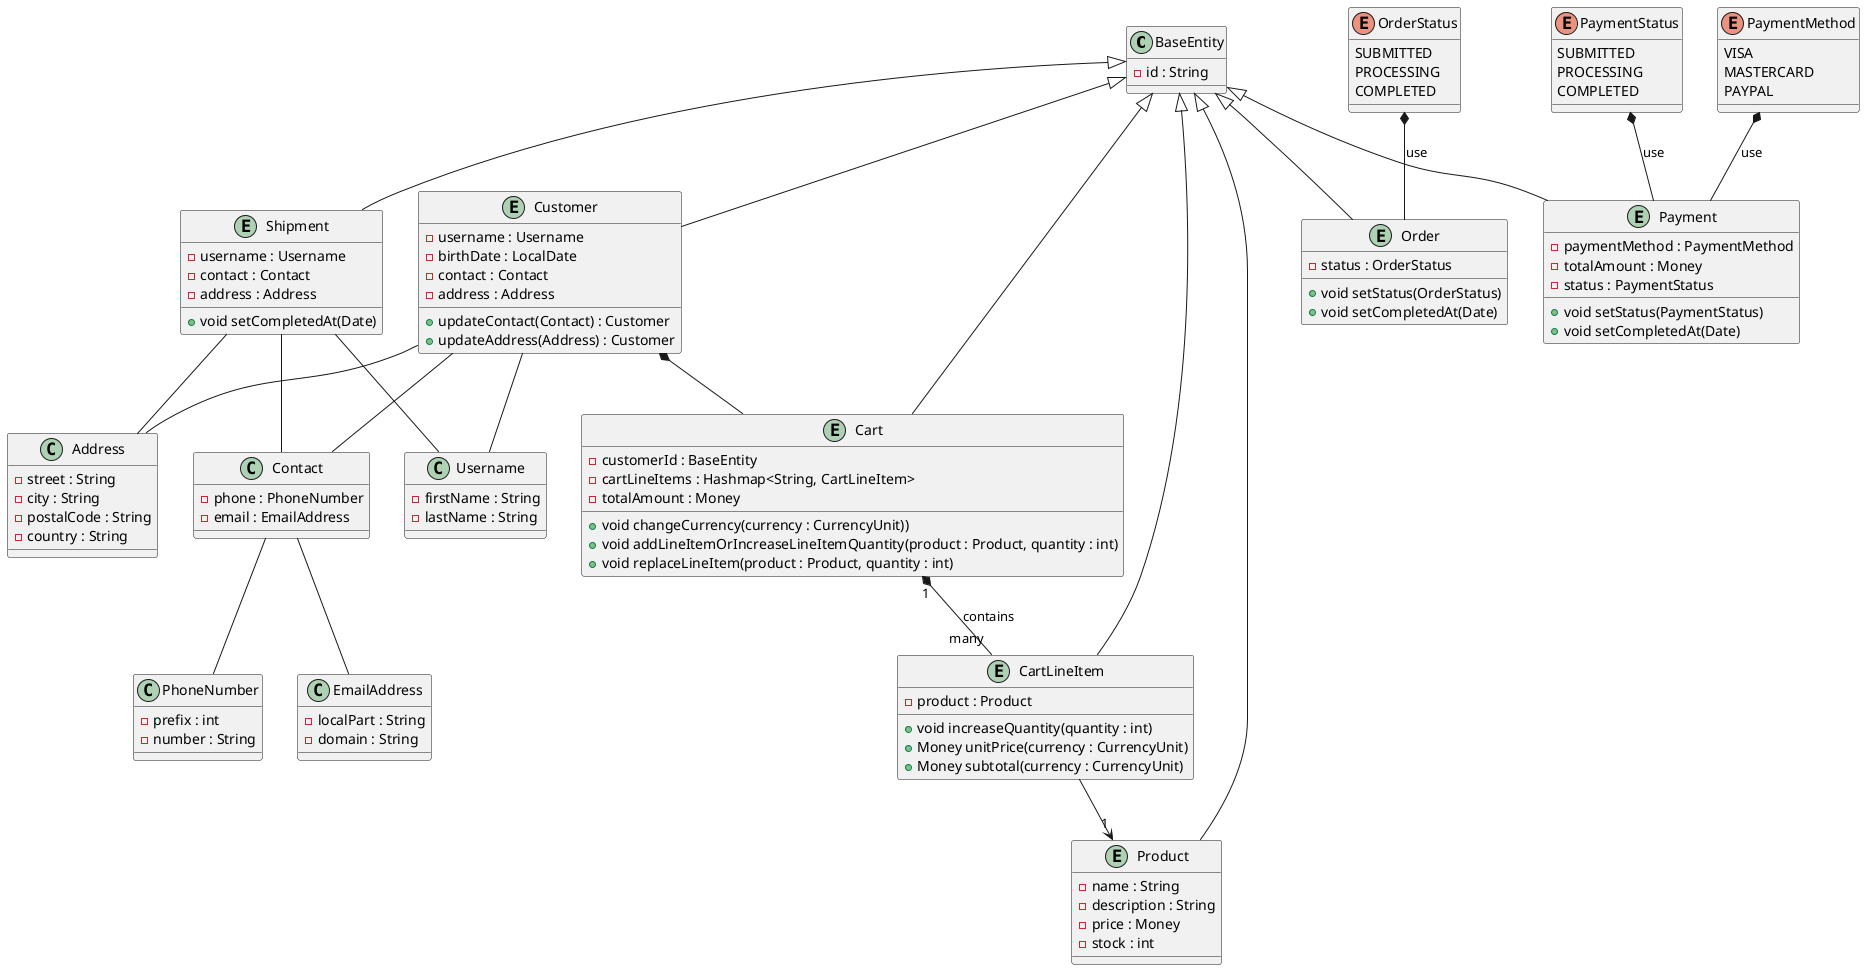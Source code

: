@startuml
'https://plantuml.com/class-diagram


class BaseEntity {
- id : String
}

class PhoneNumber {
- prefix : int
- number : String
}

class EmailAddress {
- localPart : String
- domain : String
}

class Contact {
- phone : PhoneNumber
- email : EmailAddress
}

class Address {
- street : String
- city : String
- postalCode : String
- country : String
}

class Username {
- firstName : String
- lastName : String
}

entity Customer extends BaseEntity {
- username : Username
- birthDate : LocalDate
- contact : Contact
- address : Address
+ updateContact(Contact) : Customer
+ updateAddress(Address) : Customer
}

entity Product extends BaseEntity {
- name : String
- description : String
- price : Money
- stock : int
}

enum PaymentStatus {
SUBMITTED
PROCESSING
COMPLETED
}

enum PaymentMethod {
VISA
MASTERCARD
PAYPAL
}

entity Payment extends BaseEntity {
- paymentMethod : PaymentMethod
- totalAmount : Money
- status : PaymentStatus
+ void setStatus(PaymentStatus)
+ void setCompletedAt(Date)
}


entity Shipment extends BaseEntity {
- username : Username
- contact : Contact
- address : Address
+ void setCompletedAt(Date)
}

entity CartLineItem extends BaseEntity {
- product : Product
+ void increaseQuantity(quantity : int)
+ Money unitPrice(currency : CurrencyUnit)
+ Money subtotal(currency : CurrencyUnit)
}

entity Cart extends BaseEntity {
- customerId : BaseEntity
- cartLineItems : Hashmap<String, CartLineItem>
- totalAmount : Money
+ void changeCurrency(currency : CurrencyUnit))
+ void addLineItemOrIncreaseLineItemQuantity(product : Product, quantity : int)
+ void replaceLineItem(product : Product, quantity : int)
}

enum OrderStatus {
SUBMITTED
PROCESSING
COMPLETED
}

entity Order extends BaseEntity {
- status : OrderStatus
+ void setStatus(OrderStatus)
+ void setCompletedAt(Date)
}

CartLineItem --> "1" Product
Cart "1" *-- "many" CartLineItem : contains
Customer *-- Cart
OrderStatus *-- Order : use
PaymentStatus *-- Payment : use
PaymentMethod *-- Payment : use
Contact -- PhoneNumber
Contact -- EmailAddress
Customer -- Contact
Customer -- Username
Customer -- Address
Shipment -- Contact
Shipment -- Username
Shipment -- Address

@enduml